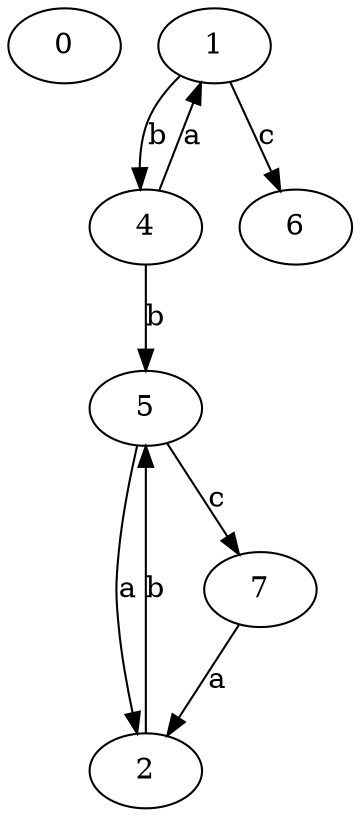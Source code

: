 strict digraph  {
0;
1;
2;
4;
5;
6;
7;
1 -> 4  [label=b];
1 -> 6  [label=c];
2 -> 5  [label=b];
4 -> 1  [label=a];
4 -> 5  [label=b];
5 -> 2  [label=a];
5 -> 7  [label=c];
7 -> 2  [label=a];
}
